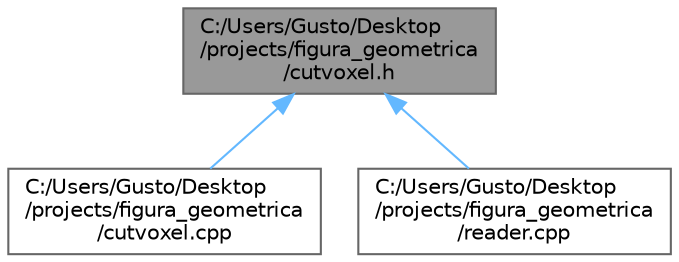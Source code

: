 digraph "C:/Users/Gusto/Desktop/projects/figura_geometrica/cutvoxel.h"
{
 // LATEX_PDF_SIZE
  bgcolor="transparent";
  edge [fontname=Helvetica,fontsize=10,labelfontname=Helvetica,labelfontsize=10];
  node [fontname=Helvetica,fontsize=10,shape=box,height=0.2,width=0.4];
  Node1 [id="Node000001",label="C:/Users/Gusto/Desktop\l/projects/figura_geometrica\l/cutvoxel.h",height=0.2,width=0.4,color="gray40", fillcolor="grey60", style="filled", fontcolor="black",tooltip=" "];
  Node1 -> Node2 [id="edge3_Node000001_Node000002",dir="back",color="steelblue1",style="solid",tooltip=" "];
  Node2 [id="Node000002",label="C:/Users/Gusto/Desktop\l/projects/figura_geometrica\l/cutvoxel.cpp",height=0.2,width=0.4,color="grey40", fillcolor="white", style="filled",URL="$cutvoxel_8cpp.html",tooltip=" "];
  Node1 -> Node3 [id="edge4_Node000001_Node000003",dir="back",color="steelblue1",style="solid",tooltip=" "];
  Node3 [id="Node000003",label="C:/Users/Gusto/Desktop\l/projects/figura_geometrica\l/reader.cpp",height=0.2,width=0.4,color="grey40", fillcolor="white", style="filled",URL="$reader_8cpp.html",tooltip=" "];
}
